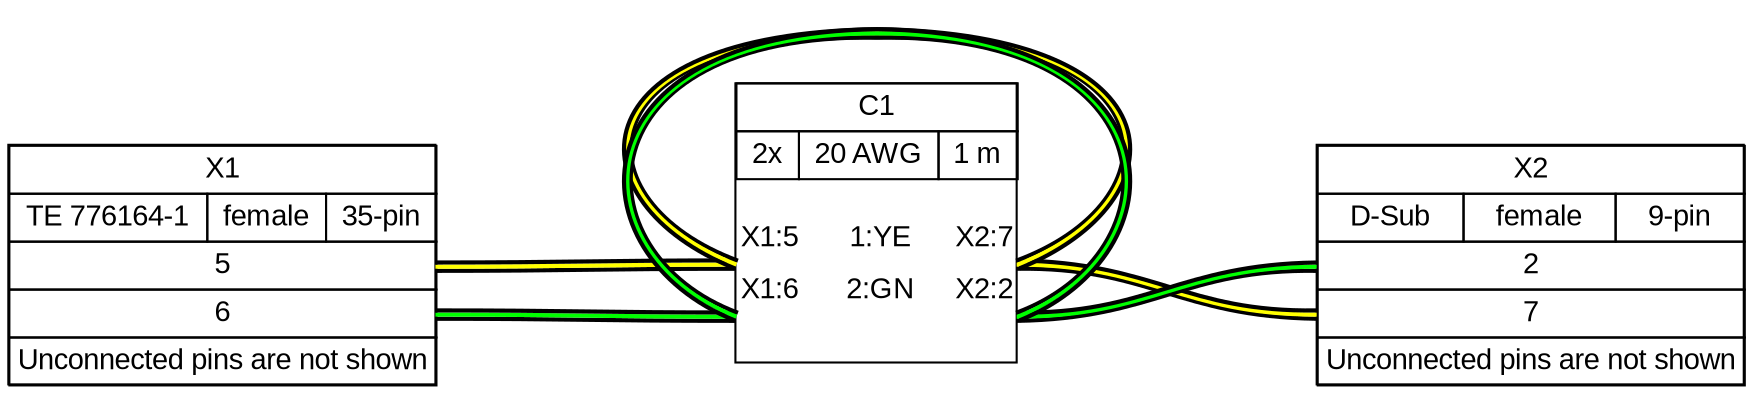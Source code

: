 graph {
// Graph generated by WireViz 0.5-dev
// https://github.com/formatc1702/WireViz
	graph [bgcolor="#FFFFFF" fontname=arial nodesep=0.33 rankdir=LR ranksep=2]
	node [fillcolor="#FFFFFF" fontname=arial height=0 margin=0 shape=none style=filled width=0]
	edge [fontname=arial style=bold]
	edge [headclip=true style=bold tailclip=true]
	X1 [label=<
<table border="0" cellspacing="0" cellpadding="0">
 <tr><td>
  <table border="0" cellspacing="0" cellpadding="3" cellborder="1"><tr>
   <td balign="left">X1</td>
  </tr></table>
 </td></tr>
 <tr><td>
  <table border="0" cellspacing="0" cellpadding="3" cellborder="1"><tr>
   <td balign="left">TE 776164-1</td>
   <td balign="left">female</td>
   <td balign="left">35-pin</td>
  </tr></table>
 </td></tr>
 <tr><td>
  <table border="0" cellspacing="0" cellpadding="3" cellborder="1">
   <tr>
    <td port="p5r">5</td>
   </tr>
   <tr>
    <td port="p6r">6</td>
   </tr>
  </table>
 </td></tr>
 <tr><td>
  <table border="0" cellspacing="0" cellpadding="3" cellborder="1"><tr>
   <td balign="left">Unconnected pins are not shown</td>
  </tr></table>
 </td></tr>
</table>
> fillcolor="#FFFFFF" shape=box style=filled]
	edge [headclip=true style=bold tailclip=true]
	X2 [label=<
<table border="0" cellspacing="0" cellpadding="0">
 <tr><td>
  <table border="0" cellspacing="0" cellpadding="3" cellborder="1"><tr>
   <td balign="left">X2</td>
  </tr></table>
 </td></tr>
 <tr><td>
  <table border="0" cellspacing="0" cellpadding="3" cellborder="1"><tr>
   <td balign="left">D-Sub</td>
   <td balign="left">female</td>
   <td balign="left">9-pin</td>
  </tr></table>
 </td></tr>
 <tr><td>
  <table border="0" cellspacing="0" cellpadding="3" cellborder="1">
   <tr>
    <td port="p2l">2</td>
   </tr>
   <tr>
    <td port="p7l">7</td>
   </tr>
  </table>
 </td></tr>
 <tr><td>
  <table border="0" cellspacing="0" cellpadding="3" cellborder="1"><tr>
   <td balign="left">Unconnected pins are not shown</td>
  </tr></table>
 </td></tr>
</table>
> fillcolor="#FFFFFF" shape=box style=filled]
	edge [color="#000000:#ffff00:#000000"]
	X1:p5r:e -- C1:w1:w
	C1:w1:e -- X2:p7l:w
	C1:w1:w -- C1:w1:e [straight=straight]
	edge [color="#000000:#00ff00:#000000"]
	X1:p6r:e -- C1:w2:w
	C1:w2:e -- X2:p2l:w
	C1:w2:w -- C1:w2:e [straight=straight]
	C1 [label=<
<table border="0" cellspacing="0" cellpadding="0">
 <tr><td>
  <table border="0" cellspacing="0" cellpadding="3" cellborder="1"><tr>
   <td balign="left">C1</td>
  </tr></table>
 </td></tr>
 <tr><td>
  <table border="0" cellspacing="0" cellpadding="3" cellborder="1"><tr>
   <td balign="left">2x</td>
   <td balign="left">20 AWG</td>
   <td balign="left">1 m</td>
  </tr></table>
 </td></tr>
 <tr><td>
  <table border="0" cellspacing="0" cellborder="0">
   <tr><td>&nbsp;</td></tr>
   <tr>
    <td>X1:5</td>
    <td>
     1:YE
    </td>
    <td>X2:7</td>
   </tr>
   <tr>
    <td colspan="3" border="0" cellspacing="0" cellpadding="0" port="w1" height="6">
     <table cellspacing="0" cellborder="0" border="0">
    <tr><td colspan="3" cellpadding="0" height="6" border="0"></td></tr>
     </table>
    </td>
   </tr>
   <tr>
    <td>X1:6</td>
    <td>
     2:GN
    </td>
    <td>X2:2</td>
   </tr>
   <tr>
    <td colspan="3" border="0" cellspacing="0" cellpadding="0" port="w2" height="6">
     <table cellspacing="0" cellborder="0" border="0">
    <tr><td colspan="3" cellpadding="0" height="6" border="0"></td></tr>
     </table>
    </td>
   </tr>
   <tr><td>&nbsp;</td></tr>
  </table>
 </td></tr>
</table>
> fillcolor="#FFFFFF" shape=box style=filled]
}
